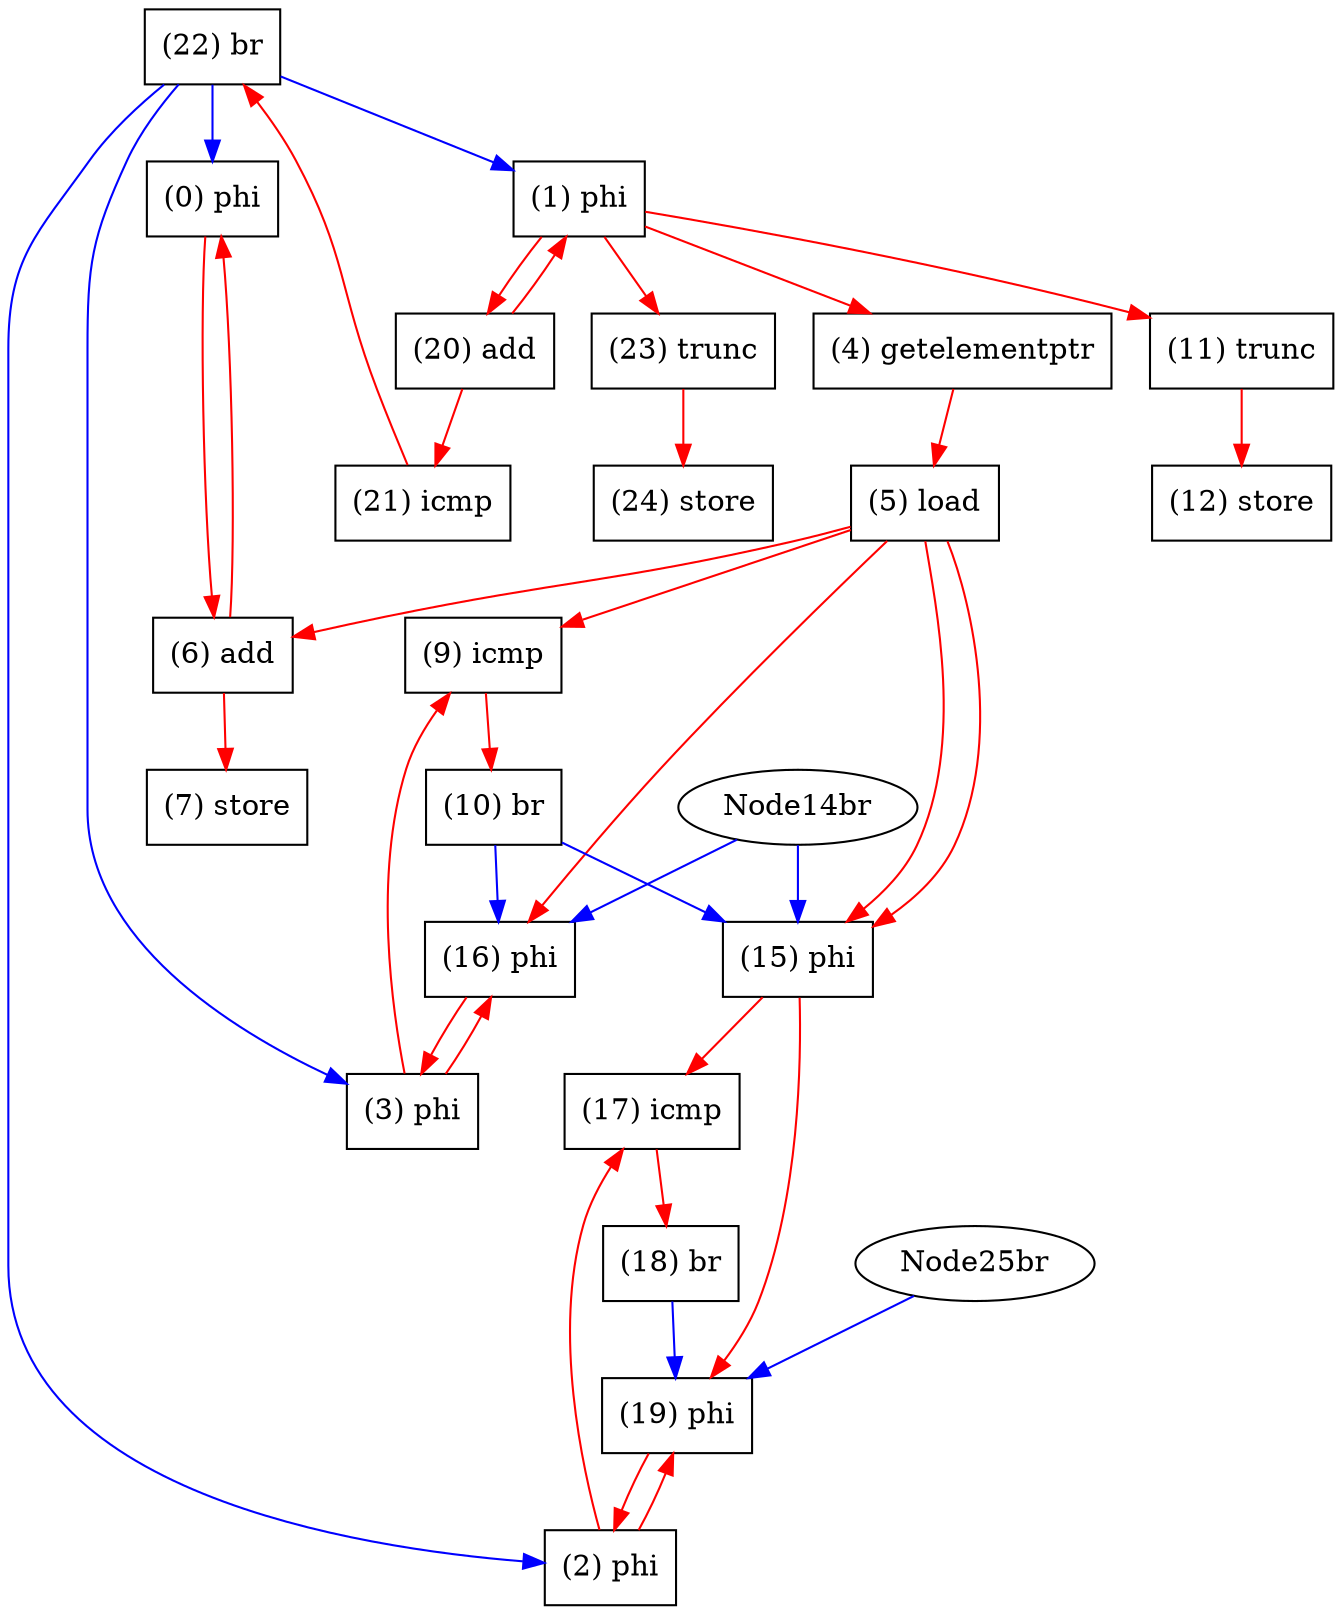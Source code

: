 digraph "DFG for'kernel' function" {
	Node0phi[shape=record, label="(0) phi"];
	Node1phi[shape=record, label="(1) phi"];
	Node2phi[shape=record, label="(2) phi"];
	Node3phi[shape=record, label="(3) phi"];
	Node4getelementptr[shape=record, label="(4) getelementptr"];
	Node5load[shape=record, label="(5) load"];
	Node6add[shape=record, label="(6) add"];
	Node7store[shape=record, label="(7) store"];
	Node9icmp[shape=record, label="(9) icmp"];
	Node10br[shape=record, label="(10) br"];
	Node11trunc[shape=record, label="(11) trunc"];
	Node12store[shape=record, label="(12) store"];
	Node15phi[shape=record, label="(15) phi"];
	Node16phi[shape=record, label="(16) phi"];
	Node17icmp[shape=record, label="(17) icmp"];
	Node18br[shape=record, label="(18) br"];
	Node19phi[shape=record, label="(19) phi"];
	Node20add[shape=record, label="(20) add"];
	Node21icmp[shape=record, label="(21) icmp"];
	Node22br[shape=record, label="(22) br"];
	Node23trunc[shape=record, label="(23) trunc"];
	Node24store[shape=record, label="(24) store"];
edge [color=blue]
	Node10br -> Node15phi
	Node10br -> Node16phi
	Node14br -> Node15phi
	Node14br -> Node16phi
	Node18br -> Node19phi
	Node25br -> Node19phi
	Node22br -> Node0phi
	Node22br -> Node1phi
	Node22br -> Node2phi
	Node22br -> Node3phi
edge [color=red]
	Node6add -> Node0phi
	Node20add -> Node1phi
	Node19phi -> Node2phi
	Node16phi -> Node3phi
	Node1phi -> Node4getelementptr
	Node4getelementptr -> Node5load
	Node0phi -> Node6add
	Node5load -> Node6add
	Node6add -> Node7store
	Node3phi -> Node9icmp
	Node9icmp -> Node10br
	Node1phi -> Node11trunc
	Node11trunc -> Node12store
	Node3phi -> Node16phi
	Node15phi -> Node17icmp
	Node2phi -> Node17icmp
	Node17icmp -> Node18br
	Node15phi -> Node19phi
	Node2phi -> Node19phi
	Node1phi -> Node20add
	Node20add -> Node21icmp
	Node21icmp -> Node22br
	Node1phi -> Node23trunc
	Node23trunc -> Node24store
	Node5load -> Node9icmp
	Node5load -> Node15phi
	Node5load -> Node16phi
	Node5load -> Node15phi
}
